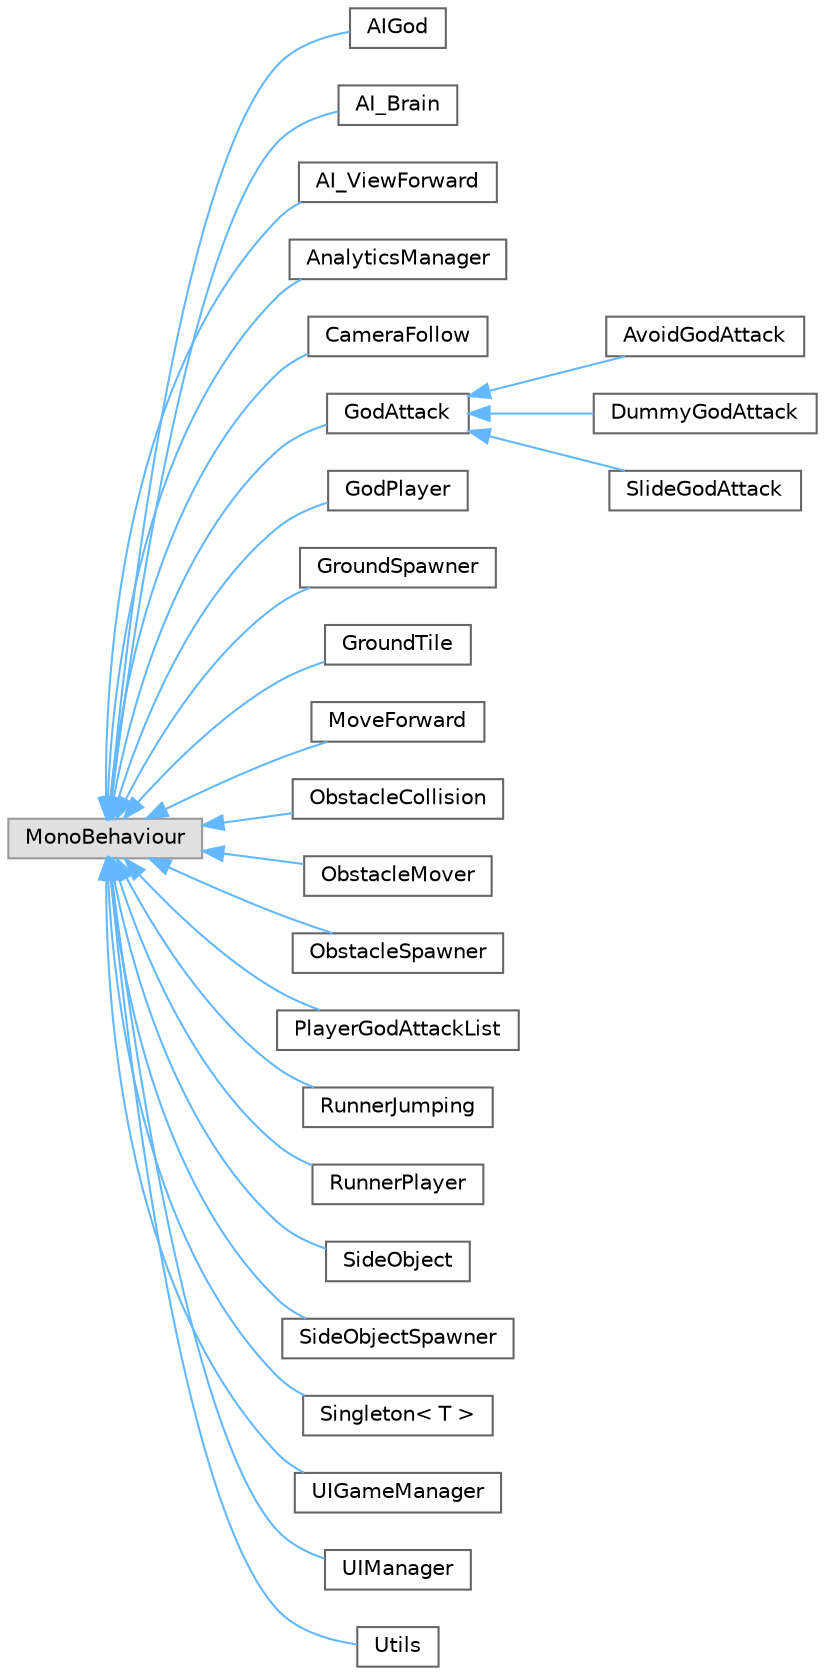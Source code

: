 digraph "Graphical Class Hierarchy"
{
 // LATEX_PDF_SIZE
  bgcolor="transparent";
  edge [fontname=Helvetica,fontsize=10,labelfontname=Helvetica,labelfontsize=10];
  node [fontname=Helvetica,fontsize=10,shape=box,height=0.2,width=0.4];
  rankdir="LR";
  Node0 [label="MonoBehaviour",height=0.2,width=0.4,color="grey60", fillcolor="#E0E0E0", style="filled",tooltip=" "];
  Node0 -> Node1 [dir="back",color="steelblue1",style="solid"];
  Node1 [label="AIGod",height=0.2,width=0.4,color="grey40", fillcolor="white", style="filled",URL="$class_a_i_god.html",tooltip=" "];
  Node0 -> Node2 [dir="back",color="steelblue1",style="solid"];
  Node2 [label="AI_Brain",height=0.2,width=0.4,color="grey40", fillcolor="white", style="filled",URL="$class_a_i___brain.html",tooltip=" "];
  Node0 -> Node3 [dir="back",color="steelblue1",style="solid"];
  Node3 [label="AI_ViewForward",height=0.2,width=0.4,color="grey40", fillcolor="white", style="filled",URL="$class_a_i___view_forward.html",tooltip=" "];
  Node0 -> Node4 [dir="back",color="steelblue1",style="solid"];
  Node4 [label="AnalyticsManager",height=0.2,width=0.4,color="grey40", fillcolor="white", style="filled",URL="$class_analytics_manager.html",tooltip="Receives, stores, packs and sends player data to an external database hosted on anvil"];
  Node0 -> Node5 [dir="back",color="steelblue1",style="solid"];
  Node5 [label="CameraFollow",height=0.2,width=0.4,color="grey40", fillcolor="white", style="filled",URL="$class_camera_follow.html",tooltip="A class that lets the camera follow the player"];
  Node0 -> Node6 [dir="back",color="steelblue1",style="solid"];
  Node6 [label="GodAttack",height=0.2,width=0.4,color="grey40", fillcolor="white", style="filled",URL="$class_god_attack.html",tooltip="Inherit from this class to create a new attack for the god player."];
  Node6 -> Node7 [dir="back",color="steelblue1",style="solid"];
  Node7 [label="AvoidGodAttack",height=0.2,width=0.4,color="grey40", fillcolor="white", style="filled",URL="$class_avoid_god_attack.html",tooltip="Setting and spawning an avoidable obstacle at given position"];
  Node6 -> Node8 [dir="back",color="steelblue1",style="solid"];
  Node8 [label="DummyGodAttack",height=0.2,width=0.4,color="grey40", fillcolor="white", style="filled",URL="$class_dummy_god_attack.html",tooltip="Just an example script to show how to create a new attack."];
  Node6 -> Node9 [dir="back",color="steelblue1",style="solid"];
  Node9 [label="SlideGodAttack",height=0.2,width=0.4,color="grey40", fillcolor="white", style="filled",URL="$class_slide_god_attack.html",tooltip=" "];
  Node0 -> Node10 [dir="back",color="steelblue1",style="solid"];
  Node10 [label="GodPlayer",height=0.2,width=0.4,color="grey40", fillcolor="white", style="filled",URL="$class_god_player.html",tooltip="A class managing the God Player attacks"];
  Node0 -> Node11 [dir="back",color="steelblue1",style="solid"];
  Node11 [label="GroundSpawner",height=0.2,width=0.4,color="grey40", fillcolor="white", style="filled",URL="$class_ground_spawner.html",tooltip="A class that spawns ground tiles to create an endless path"];
  Node0 -> Node12 [dir="back",color="steelblue1",style="solid"];
  Node12 [label="GroundTile",height=0.2,width=0.4,color="grey40", fillcolor="white", style="filled",URL="$class_ground_tile.html",tooltip="A class that defines the ground tiles that create the path, checks for collision to detect when they ..."];
  Node0 -> Node13 [dir="back",color="steelblue1",style="solid"];
  Node13 [label="MoveForward",height=0.2,width=0.4,color="grey40", fillcolor="white", style="filled",URL="$class_move_forward.html",tooltip="A class that moves the player forward and tracks the distance they have travelled"];
  Node0 -> Node14 [dir="back",color="steelblue1",style="solid"];
  Node14 [label="ObstacleCollision",height=0.2,width=0.4,color="grey40", fillcolor="white", style="filled",URL="$class_obstacle_collision.html",tooltip="A class that checks for collision with the player. Determines wheter an obstacle has hit the player o..."];
  Node0 -> Node15 [dir="back",color="steelblue1",style="solid"];
  Node15 [label="ObstacleMover",height=0.2,width=0.4,color="grey40", fillcolor="white", style="filled",URL="$class_obstacle_mover.html",tooltip="A class that moves the obstacles towards the player"];
  Node0 -> Node16 [dir="back",color="steelblue1",style="solid"];
  Node16 [label="ObstacleSpawner",height=0.2,width=0.4,color="grey40", fillcolor="white", style="filled",URL="$class_obstacle_spawner.html",tooltip="A class that spawns obstacles of different types at random locations on the track."];
  Node0 -> Node17 [dir="back",color="steelblue1",style="solid"];
  Node17 [label="PlayerGodAttackList",height=0.2,width=0.4,color="grey40", fillcolor="white", style="filled",URL="$class_player_god_attack_list.html",tooltip=" "];
  Node0 -> Node18 [dir="back",color="steelblue1",style="solid"];
  Node18 [label="RunnerJumping",height=0.2,width=0.4,color="grey40", fillcolor="white", style="filled",URL="$class_runner_jumping.html",tooltip="The script that keeps track of the Runner's jumping behaviour."];
  Node0 -> Node19 [dir="back",color="steelblue1",style="solid"];
  Node19 [label="RunnerPlayer",height=0.2,width=0.4,color="grey40", fillcolor="white", style="filled",URL="$class_runner_player.html",tooltip="A class which accepts player input and makes the runner move, jump and slide accordingly"];
  Node0 -> Node20 [dir="back",color="steelblue1",style="solid"];
  Node20 [label="SideObject",height=0.2,width=0.4,color="grey40", fillcolor="white", style="filled",URL="$class_side_object.html",tooltip="A class that defines the side objects that line the path, checks for collision to detect when they ar..."];
  Node0 -> Node21 [dir="back",color="steelblue1",style="solid"];
  Node21 [label="SideObjectSpawner",height=0.2,width=0.4,color="grey40", fillcolor="white", style="filled",URL="$class_side_object_spawner.html",tooltip="A class to manage the spawning of objects on the bounds of the track"];
  Node0 -> Node22 [dir="back",color="steelblue1",style="solid"];
  Node22 [label="Singleton\< T \>",height=0.2,width=0.4,color="grey40", fillcolor="white", style="filled",URL="$class_singleton.html",tooltip=" "];
  Node0 -> Node23 [dir="back",color="steelblue1",style="solid"];
  Node23 [label="UIGameManager",height=0.2,width=0.4,color="grey40", fillcolor="white", style="filled",URL="$class_u_i_game_manager.html",tooltip="A class to give functionality to attack pick buttons"];
  Node0 -> Node24 [dir="back",color="steelblue1",style="solid"];
  Node24 [label="UIManager",height=0.2,width=0.4,color="grey40", fillcolor="white", style="filled",URL="$class_u_i_manager.html",tooltip="A class which adds functionality to main menu buttons,game over buttons, and the 'Auto' game button"];
  Node0 -> Node25 [dir="back",color="steelblue1",style="solid"];
  Node25 [label="Utils",height=0.2,width=0.4,color="grey40", fillcolor="white", style="filled",URL="$class_utils.html",tooltip=" "];
}
